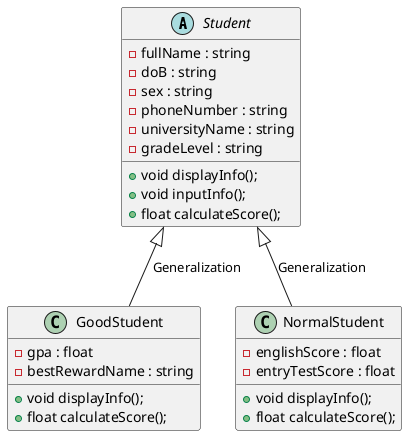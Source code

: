 @startuml
abstract class Student {
    - fullName : string
    - doB : string
    - sex : string
    - phoneNumber : string
    - universityName : string
    - gradeLevel : string
    + void displayInfo();
    + void inputInfo();
    + float calculateScore();
}

class GoodStudent {
    - gpa : float
    - bestRewardName : string
    + void displayInfo();
    + float calculateScore(); 
}

class NormalStudent {
    - englishScore : float
    - entryTestScore : float
    + void displayInfo();
    + float calculateScore(); 
}

Student <|-- GoodStudent : Generalization 
Student <|-- NormalStudent : Generalization 

@enduml
